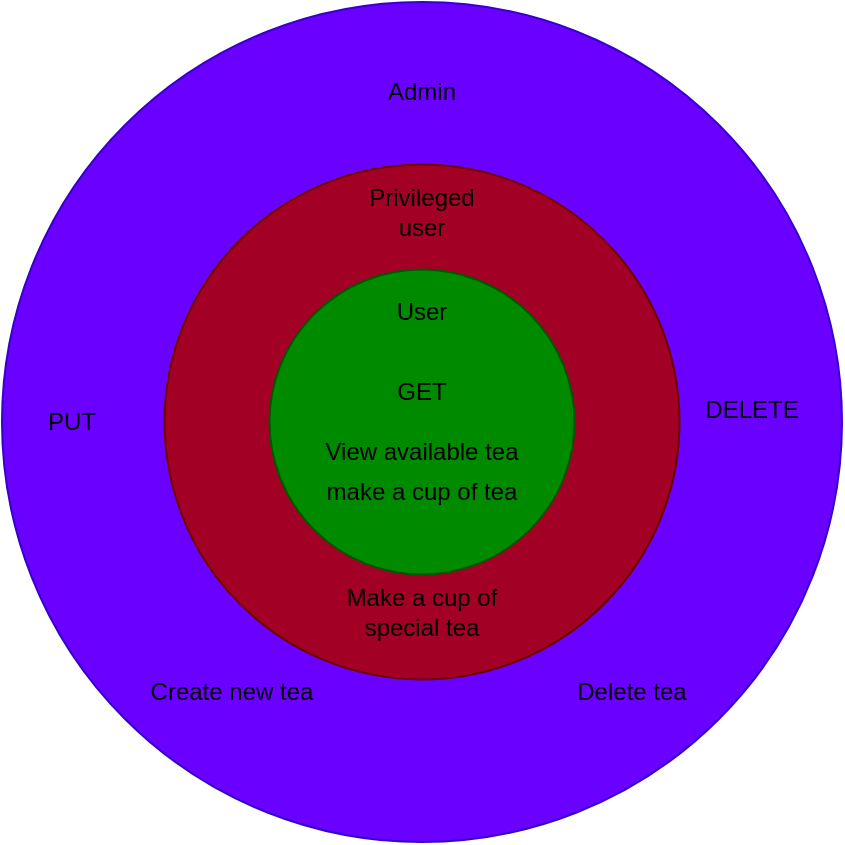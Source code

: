 <mxfile version="21.3.7" type="device">
  <diagram name="Page-1" id="XDc68CL1K7qgTCAZcEgm">
    <mxGraphModel dx="1050" dy="530" grid="1" gridSize="10" guides="1" tooltips="1" connect="1" arrows="1" fold="1" page="1" pageScale="1" pageWidth="827" pageHeight="1169" math="0" shadow="0">
      <root>
        <mxCell id="0" />
        <mxCell id="1" parent="0" />
        <mxCell id="wYbmjihquoCnKT_AHlQ5-3" value="Admin" style="ellipse;whiteSpace=wrap;html=1;aspect=fixed;fillColor=#6a00ff;fontColor=#ffffff;strokeColor=#3700CC;" vertex="1" parent="1">
          <mxGeometry x="85" y="50" width="420" height="420" as="geometry" />
        </mxCell>
        <mxCell id="wYbmjihquoCnKT_AHlQ5-2" value="Privileged User" style="ellipse;whiteSpace=wrap;html=1;aspect=fixed;fillColor=#a20025;fontColor=#ffffff;strokeColor=#6F0000;" vertex="1" parent="1">
          <mxGeometry x="166.25" y="131.25" width="257.5" height="257.5" as="geometry" />
        </mxCell>
        <mxCell id="wYbmjihquoCnKT_AHlQ5-1" value="" style="ellipse;whiteSpace=wrap;html=1;aspect=fixed;fillColor=#008a00;fontColor=#ffffff;strokeColor=#005700;" vertex="1" parent="1">
          <mxGeometry x="218.75" y="183.75" width="152.5" height="152.5" as="geometry" />
        </mxCell>
        <mxCell id="wYbmjihquoCnKT_AHlQ5-4" value="&lt;div&gt;View available tea&lt;/div&gt;" style="text;html=1;strokeColor=none;fillColor=none;align=center;verticalAlign=middle;whiteSpace=wrap;rounded=0;" vertex="1" parent="1">
          <mxGeometry x="240" y="260" width="110" height="30" as="geometry" />
        </mxCell>
        <mxCell id="wYbmjihquoCnKT_AHlQ5-5" value="&lt;div&gt;make a cup of tea&lt;br&gt;&lt;/div&gt;" style="text;html=1;strokeColor=none;fillColor=none;align=center;verticalAlign=middle;whiteSpace=wrap;rounded=0;" vertex="1" parent="1">
          <mxGeometry x="240" y="280" width="110" height="30" as="geometry" />
        </mxCell>
        <mxCell id="wYbmjihquoCnKT_AHlQ5-6" value="&lt;div&gt;GET&lt;br&gt;&lt;/div&gt;" style="text;html=1;strokeColor=none;fillColor=none;align=center;verticalAlign=middle;whiteSpace=wrap;rounded=0;" vertex="1" parent="1">
          <mxGeometry x="240" y="230" width="110" height="30" as="geometry" />
        </mxCell>
        <mxCell id="wYbmjihquoCnKT_AHlQ5-7" value="&lt;div&gt;Create new tea&lt;/div&gt;" style="text;html=1;strokeColor=none;fillColor=none;align=center;verticalAlign=middle;whiteSpace=wrap;rounded=0;" vertex="1" parent="1">
          <mxGeometry x="150" y="380" width="100" height="30" as="geometry" />
        </mxCell>
        <mxCell id="wYbmjihquoCnKT_AHlQ5-8" value="Make a cup of special tea" style="text;html=1;strokeColor=none;fillColor=none;align=center;verticalAlign=middle;whiteSpace=wrap;rounded=0;" vertex="1" parent="1">
          <mxGeometry x="240" y="340" width="110" height="30" as="geometry" />
        </mxCell>
        <mxCell id="wYbmjihquoCnKT_AHlQ5-9" value="&lt;div&gt;Delete tea&lt;br&gt;&lt;/div&gt;" style="text;html=1;strokeColor=none;fillColor=none;align=center;verticalAlign=middle;whiteSpace=wrap;rounded=0;" vertex="1" parent="1">
          <mxGeometry x="350" y="380" width="100" height="30" as="geometry" />
        </mxCell>
        <mxCell id="wYbmjihquoCnKT_AHlQ5-10" value="DELETE" style="text;html=1;strokeColor=none;fillColor=none;align=center;verticalAlign=middle;whiteSpace=wrap;rounded=0;" vertex="1" parent="1">
          <mxGeometry x="430" y="238.75" width="60" height="30" as="geometry" />
        </mxCell>
        <mxCell id="wYbmjihquoCnKT_AHlQ5-11" value="PUT" style="text;html=1;strokeColor=none;fillColor=none;align=center;verticalAlign=middle;whiteSpace=wrap;rounded=0;" vertex="1" parent="1">
          <mxGeometry x="90" y="245" width="60" height="30" as="geometry" />
        </mxCell>
        <mxCell id="wYbmjihquoCnKT_AHlQ5-12" value="Admin" style="text;html=1;strokeColor=none;fillColor=none;align=center;verticalAlign=middle;whiteSpace=wrap;rounded=0;" vertex="1" parent="1">
          <mxGeometry x="265" y="80" width="60" height="30" as="geometry" />
        </mxCell>
        <mxCell id="wYbmjihquoCnKT_AHlQ5-13" value="Privileged user" style="text;html=1;strokeColor=none;fillColor=none;align=center;verticalAlign=middle;whiteSpace=wrap;rounded=0;" vertex="1" parent="1">
          <mxGeometry x="265" y="140" width="60" height="30" as="geometry" />
        </mxCell>
        <mxCell id="wYbmjihquoCnKT_AHlQ5-14" value="User" style="text;html=1;strokeColor=none;fillColor=none;align=center;verticalAlign=middle;whiteSpace=wrap;rounded=0;" vertex="1" parent="1">
          <mxGeometry x="265" y="190" width="60" height="30" as="geometry" />
        </mxCell>
      </root>
    </mxGraphModel>
  </diagram>
</mxfile>
